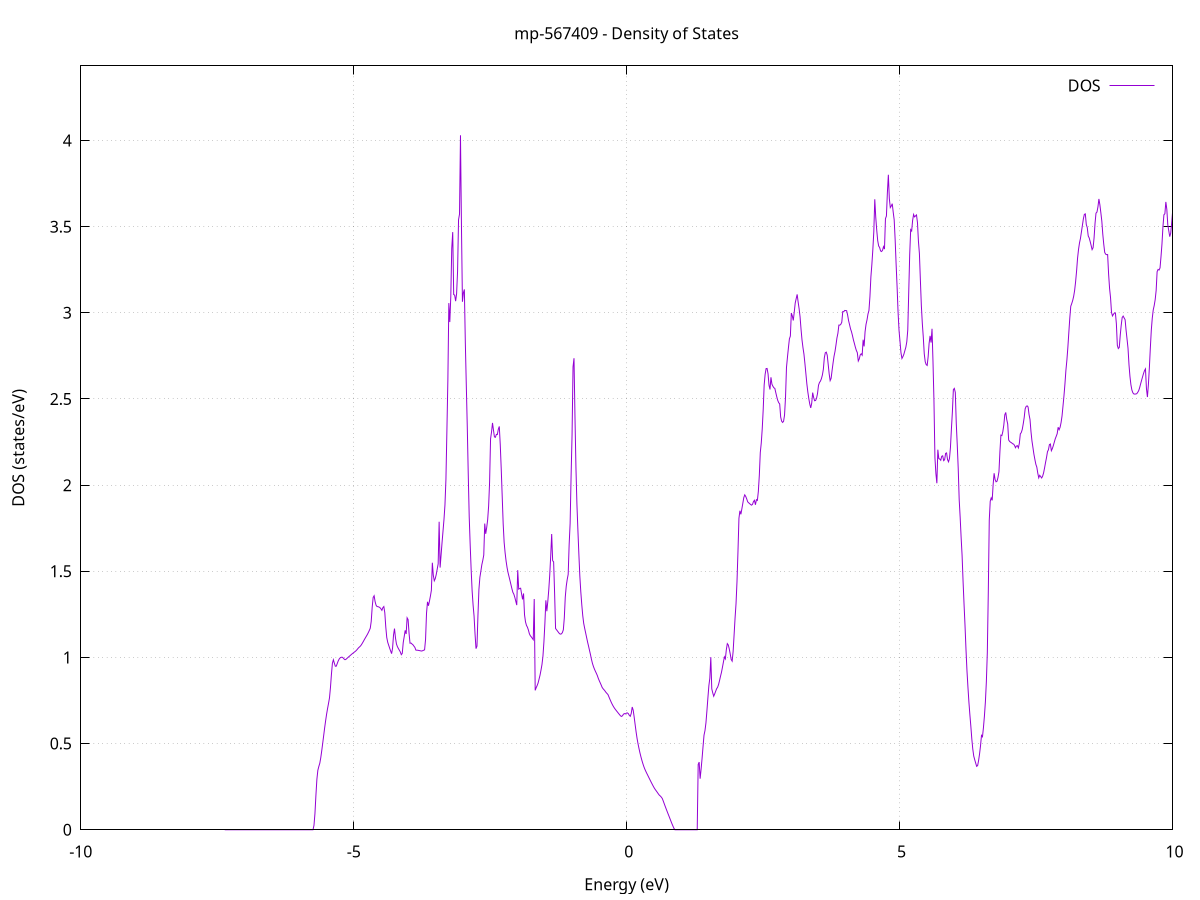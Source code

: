 set title 'mp-567409 - Density of States'
set xlabel 'Energy (eV)'
set ylabel 'DOS (states/eV)'
set grid
set xrange [-10:10]
set yrange [0:4.433]
set xzeroaxis lt -1
set terminal png size 800,600
set output 'mp-567409_dos_gnuplot.png'
plot '-' using 1:2 with lines title 'DOS'
-7.363400 0.000000
-7.345600 0.000000
-7.327800 0.000000
-7.310100 0.000000
-7.292300 0.000000
-7.274500 0.000000
-7.256700 0.000000
-7.239000 0.000000
-7.221200 0.000000
-7.203400 0.000000
-7.185600 0.000000
-7.167900 0.000000
-7.150100 0.000000
-7.132300 0.000000
-7.114500 0.000000
-7.096800 0.000000
-7.079000 0.000000
-7.061200 0.000000
-7.043400 0.000000
-7.025700 0.000000
-7.007900 0.000000
-6.990100 0.000000
-6.972300 0.000000
-6.954600 0.000000
-6.936800 0.000000
-6.919000 0.000000
-6.901200 0.000000
-6.883500 0.000000
-6.865700 0.000000
-6.847900 0.000000
-6.830100 0.000000
-6.812400 0.000000
-6.794600 0.000000
-6.776800 0.000000
-6.759000 0.000000
-6.741300 0.000000
-6.723500 0.000000
-6.705700 0.000000
-6.687900 0.000000
-6.670200 0.000000
-6.652400 0.000000
-6.634600 0.000000
-6.616800 0.000000
-6.599100 0.000000
-6.581300 0.000000
-6.563500 0.000000
-6.545700 0.000000
-6.528000 0.000000
-6.510200 0.000000
-6.492400 0.000000
-6.474600 0.000000
-6.456900 0.000000
-6.439100 0.000000
-6.421300 0.000000
-6.403500 0.000000
-6.385800 0.000000
-6.368000 0.000000
-6.350200 0.000000
-6.332400 0.000000
-6.314700 0.000000
-6.296900 0.000000
-6.279100 0.000000
-6.261300 0.000000
-6.243600 0.000000
-6.225800 0.000000
-6.208000 0.000000
-6.190200 0.000000
-6.172500 0.000000
-6.154700 0.000000
-6.136900 0.000000
-6.119100 0.000000
-6.101400 0.000000
-6.083600 0.000000
-6.065800 0.000000
-6.048000 0.000000
-6.030300 0.000000
-6.012500 0.000000
-5.994700 0.000000
-5.976900 0.000000
-5.959200 0.000000
-5.941400 0.000000
-5.923600 0.000000
-5.905800 0.000000
-5.888100 0.000000
-5.870300 0.000000
-5.852500 0.000000
-5.834700 0.000000
-5.817000 0.000000
-5.799200 0.000000
-5.781400 0.000000
-5.763600 0.000000
-5.745900 0.000200
-5.728100 0.025600
-5.710300 0.093900
-5.692500 0.200000
-5.674800 0.292600
-5.657000 0.345300
-5.639200 0.367400
-5.621400 0.386200
-5.603700 0.418200
-5.585900 0.458500
-5.568100 0.501900
-5.550400 0.546500
-5.532600 0.591400
-5.514800 0.632400
-5.497000 0.670500
-5.479300 0.703300
-5.461500 0.733400
-5.443700 0.765900
-5.425900 0.826400
-5.408200 0.902700
-5.390400 0.966400
-5.372600 0.986600
-5.354800 0.966700
-5.337100 0.949100
-5.319300 0.949500
-5.301500 0.965200
-5.283700 0.980100
-5.266000 0.991000
-5.248200 0.997900
-5.230400 1.000900
-5.212600 1.001500
-5.194900 0.997700
-5.177100 0.991200
-5.159300 0.986900
-5.141500 0.989300
-5.123800 0.994600
-5.106000 0.999800
-5.088200 1.004800
-5.070400 1.009600
-5.052700 1.014500
-5.034900 1.019500
-5.017100 1.024000
-4.999300 1.028400
-4.981600 1.032700
-4.963800 1.037200
-4.946000 1.042900
-4.928200 1.049700
-4.910500 1.056400
-4.892700 1.061400
-4.874900 1.067000
-4.857100 1.074800
-4.839400 1.084200
-4.821600 1.094000
-4.803800 1.104300
-4.786000 1.114000
-4.768300 1.123600
-4.750500 1.133300
-4.732700 1.144200
-4.714900 1.156300
-4.697200 1.169500
-4.679400 1.209300
-4.661600 1.291500
-4.643800 1.348300
-4.626100 1.358100
-4.608300 1.324100
-4.590500 1.303000
-4.572700 1.295400
-4.555000 1.294700
-4.537200 1.292600
-4.519400 1.289000
-4.501600 1.282300
-4.483900 1.273500
-4.466100 1.289000
-4.448300 1.295400
-4.430500 1.259300
-4.412800 1.177500
-4.395000 1.116200
-4.377200 1.088200
-4.359400 1.070800
-4.341700 1.054000
-4.323900 1.037800
-4.306100 1.022100
-4.288300 1.053800
-4.270600 1.130300
-4.252800 1.167400
-4.235000 1.113200
-4.217200 1.078300
-4.199500 1.062600
-4.181700 1.051700
-4.163900 1.042000
-4.146100 1.031800
-4.128400 1.016200
-4.110600 1.023700
-4.092800 1.086400
-4.075000 1.121000
-4.057300 1.157100
-4.039500 1.136200
-4.021700 1.230000
-4.003900 1.219500
-3.986200 1.140200
-3.968400 1.082600
-3.950600 1.083600
-3.932800 1.078200
-3.915100 1.073700
-3.897300 1.065900
-3.879500 1.058400
-3.861700 1.042800
-3.844000 1.042000
-3.826200 1.041900
-3.808400 1.040600
-3.790600 1.039400
-3.772900 1.038200
-3.755100 1.037300
-3.737300 1.039100
-3.719500 1.041800
-3.701800 1.044200
-3.684000 1.104400
-3.666200 1.256800
-3.648400 1.322900
-3.630700 1.300200
-3.612900 1.326400
-3.595100 1.356100
-3.577300 1.389800
-3.559600 1.549700
-3.541800 1.476700
-3.524000 1.445000
-3.506200 1.457300
-3.488500 1.481000
-3.470700 1.512100
-3.452900 1.543200
-3.435100 1.787700
-3.417400 1.521500
-3.399600 1.594100
-3.381800 1.666600
-3.364000 1.733800
-3.346300 1.801000
-3.328500 1.884900
-3.310700 2.032600
-3.292900 2.316400
-3.275200 2.608400
-3.257400 3.056500
-3.239600 2.946400
-3.221800 3.092600
-3.204100 3.374000
-3.186300 3.468300
-3.168500 3.106100
-3.150700 3.102700
-3.133000 3.067600
-3.115200 3.110800
-3.097400 3.241200
-3.079600 3.540000
-3.061900 3.572700
-3.044100 4.030200
-3.026300 3.505600
-3.008500 3.064100
-2.990800 3.116300
-2.973000 3.135800
-2.955200 2.826500
-2.937400 2.577900
-2.919700 2.339400
-2.901900 2.065400
-2.884100 1.816100
-2.866300 1.653100
-2.848600 1.510200
-2.830800 1.386600
-2.813000 1.303700
-2.795300 1.240200
-2.777500 1.136600
-2.759700 1.051100
-2.741900 1.065700
-2.724200 1.243100
-2.706400 1.394400
-2.688600 1.465100
-2.670800 1.500300
-2.653100 1.537800
-2.635300 1.563500
-2.617500 1.594500
-2.599700 1.777100
-2.582000 1.717400
-2.564200 1.753200
-2.546400 1.798200
-2.528600 1.878500
-2.510900 2.016400
-2.493100 2.268300
-2.475300 2.308600
-2.457500 2.361000
-2.439800 2.319200
-2.422000 2.279900
-2.404200 2.277700
-2.386400 2.294500
-2.368700 2.293600
-2.350900 2.324500
-2.333100 2.340700
-2.315300 2.233800
-2.297600 2.094200
-2.279800 1.935700
-2.262000 1.776100
-2.244200 1.668000
-2.226500 1.607500
-2.208700 1.560000
-2.190900 1.522000
-2.173100 1.492900
-2.155400 1.470000
-2.137600 1.446700
-2.119800 1.422900
-2.102000 1.398800
-2.084300 1.378000
-2.066500 1.367100
-2.048700 1.348800
-2.030900 1.326200
-2.013200 1.303800
-1.995400 1.506700
-1.977600 1.396600
-1.959800 1.400100
-1.942100 1.401800
-1.924300 1.367900
-1.906500 1.337100
-1.888700 1.371300
-1.871000 1.247800
-1.853200 1.206900
-1.835400 1.186300
-1.817600 1.175500
-1.799900 1.159200
-1.782100 1.137600
-1.764300 1.126000
-1.746500 1.119300
-1.728800 1.111300
-1.711000 1.103200
-1.693200 1.339200
-1.675400 0.809100
-1.657700 0.824100
-1.639900 0.836900
-1.622100 0.852000
-1.604300 0.874600
-1.586600 0.897600
-1.568800 0.926900
-1.551000 0.959400
-1.533200 1.007700
-1.515500 1.090800
-1.497700 1.198100
-1.479900 1.331500
-1.462100 1.268200
-1.444400 1.325000
-1.426600 1.392800
-1.408800 1.480100
-1.391000 1.589900
-1.373300 1.716300
-1.355500 1.561600
-1.337700 1.554500
-1.319900 1.375300
-1.302200 1.168100
-1.284400 1.160600
-1.266600 1.153100
-1.248800 1.145600
-1.231100 1.138200
-1.213300 1.135300
-1.195500 1.136800
-1.177700 1.144100
-1.160000 1.160400
-1.142200 1.228800
-1.124400 1.350000
-1.106600 1.413200
-1.088900 1.452200
-1.071100 1.481900
-1.053300 1.654900
-1.035500 1.777700
-1.017800 2.051800
-1.000000 2.290600
-0.982200 2.686200
-0.964400 2.736400
-0.946700 2.397900
-0.928900 2.101800
-0.911100 1.890700
-0.893300 1.741200
-0.875600 1.601300
-0.857800 1.473300
-0.840000 1.381600
-0.822200 1.307000
-0.804500 1.243900
-0.786700 1.197900
-0.768900 1.169100
-0.751100 1.142500
-0.733400 1.115900
-0.715600 1.089500
-0.697800 1.065600
-0.680000 1.040600
-0.662300 1.016000
-0.644500 0.989100
-0.626700 0.965800
-0.608900 0.948000
-0.591200 0.933300
-0.573400 0.920400
-0.555600 0.908400
-0.537800 0.895600
-0.520100 0.879400
-0.502300 0.865600
-0.484500 0.853000
-0.466700 0.840200
-0.449000 0.826400
-0.431200 0.818300
-0.413400 0.812100
-0.395600 0.805000
-0.377900 0.797100
-0.360100 0.790900
-0.342300 0.784600
-0.324500 0.771200
-0.306800 0.757700
-0.289000 0.744700
-0.271200 0.732400
-0.253400 0.721600
-0.235700 0.712000
-0.217900 0.703400
-0.200100 0.695900
-0.182300 0.688700
-0.164600 0.681600
-0.146800 0.674500
-0.129000 0.667600
-0.111300 0.660800
-0.093500 0.657800
-0.075700 0.661800
-0.057900 0.670900
-0.040200 0.674200
-0.022400 0.672300
-0.004600 0.677000
0.013200 0.678300
0.030900 0.674100
0.048700 0.664100
0.066500 0.658500
0.084300 0.675300
0.102000 0.712400
0.119800 0.694400
0.137600 0.654600
0.155400 0.611000
0.173100 0.568400
0.190900 0.529900
0.208700 0.498700
0.226500 0.471200
0.244200 0.445700
0.262000 0.423000
0.279800 0.402300
0.297600 0.383400
0.315300 0.366500
0.333100 0.352000
0.350900 0.339400
0.368700 0.327600
0.386400 0.316300
0.404200 0.304900
0.422000 0.293500
0.439800 0.282100
0.457500 0.271100
0.475300 0.260200
0.493100 0.249600
0.510900 0.239900
0.528600 0.231700
0.546400 0.223900
0.564200 0.216000
0.582000 0.207700
0.599700 0.200500
0.617500 0.195700
0.635300 0.189400
0.653100 0.181500
0.670800 0.166800
0.688600 0.151300
0.706400 0.136000
0.724200 0.120900
0.741900 0.106300
0.759700 0.091900
0.777500 0.077700
0.795300 0.063200
0.813000 0.048600
0.830800 0.034500
0.848600 0.021100
0.866400 0.008500
0.884100 0.000000
0.901900 0.000000
0.919700 0.000000
0.937500 0.000000
0.955200 0.000000
0.973000 0.000000
0.990800 0.000000
1.008600 0.000000
1.026300 0.000000
1.044100 0.000000
1.061900 0.000000
1.079700 0.000000
1.097400 0.000000
1.115200 0.000000
1.133000 0.000000
1.150800 0.000000
1.168500 0.000000
1.186300 0.000000
1.204100 0.000000
1.221900 0.000000
1.239600 0.000000
1.257400 0.000000
1.275200 0.000000
1.293000 0.000000
1.310700 0.379000
1.328500 0.392700
1.346300 0.296500
1.364100 0.352100
1.381800 0.414200
1.399600 0.482700
1.417400 0.548800
1.435200 0.575900
1.452900 0.620800
1.470700 0.690900
1.488500 0.765300
1.506300 0.835800
1.524000 0.879700
1.541800 1.001700
1.559600 0.817800
1.577400 0.794300
1.595100 0.774900
1.612900 0.788600
1.630700 0.803600
1.648500 0.818600
1.666200 0.826900
1.684000 0.843100
1.701800 0.865700
1.719600 0.890800
1.737300 0.913800
1.755100 0.943100
1.772900 0.973200
1.790700 1.003200
1.808400 0.992000
1.826200 1.044600
1.844000 1.080100
1.861800 1.072700
1.879500 1.050100
1.897300 1.020900
1.915100 0.988300
1.932900 0.978600
1.950600 1.033500
1.968400 1.130400
1.986200 1.228300
2.004000 1.312800
2.021700 1.440500
2.039500 1.614600
2.057300 1.807700
2.075100 1.851300
2.092800 1.830600
2.110600 1.862200
2.128400 1.894600
2.146200 1.927900
2.163900 1.943600
2.181700 1.934300
2.199500 1.920200
2.217300 1.903300
2.235000 1.897500
2.252800 1.892800
2.270600 1.887600
2.288400 1.883800
2.306100 1.888500
2.323900 1.905000
2.341700 1.912000
2.359500 1.885900
2.377200 1.915600
2.395000 1.911600
2.412800 1.963700
2.430600 2.056300
2.448300 2.188800
2.466100 2.244100
2.483900 2.326100
2.501700 2.438100
2.519400 2.581200
2.537200 2.643500
2.555000 2.676500
2.572800 2.677100
2.590500 2.645800
2.608300 2.579700
2.626100 2.555100
2.643800 2.625800
2.661600 2.586000
2.679400 2.574000
2.697200 2.565000
2.714900 2.561400
2.732700 2.536300
2.750500 2.512200
2.768300 2.491600
2.786000 2.478300
2.803800 2.471100
2.821600 2.395400
2.839400 2.371300
2.857100 2.363800
2.874900 2.370300
2.892700 2.406600
2.910500 2.509300
2.928200 2.683100
2.946000 2.741900
2.963800 2.797100
2.981600 2.848600
2.999300 2.865100
3.017100 2.998700
3.034900 2.981800
3.052700 2.955600
3.070400 3.003500
3.088200 3.056700
3.106000 3.082200
3.123800 3.106900
3.141500 3.063300
3.159300 3.024500
3.177100 2.976600
3.194900 2.904400
3.212600 2.842600
3.230400 2.797700
3.248200 2.760200
3.266000 2.705500
3.283700 2.647000
3.301500 2.587400
3.319300 2.540600
3.337100 2.502200
3.354800 2.470200
3.372600 2.448100
3.390400 2.475600
3.408200 2.536900
3.425900 2.508500
3.443700 2.489800
3.461500 2.491200
3.479300 2.504400
3.497000 2.532200
3.514800 2.579400
3.532600 2.595600
3.550400 2.603600
3.568100 2.617700
3.585900 2.638900
3.603700 2.672500
3.621500 2.738900
3.639200 2.768100
3.657000 2.771800
3.674800 2.753700
3.692600 2.699900
3.710300 2.645500
3.728100 2.606600
3.745900 2.619600
3.763700 2.665700
3.781400 2.708600
3.799200 2.747600
3.817000 2.775500
3.834800 2.812800
3.852500 2.853800
3.870300 2.881200
3.888100 2.928800
3.905900 2.928400
3.923600 2.933300
3.941400 2.945500
3.959200 3.007000
3.977000 3.006300
3.994700 3.013700
4.012500 3.013400
4.030300 3.012000
4.048100 2.987500
4.065800 2.954800
4.083600 2.931300
4.101400 2.907100
4.119200 2.890200
4.136900 2.868100
4.154700 2.842700
4.172500 2.821900
4.190300 2.800200
4.208000 2.781600
4.225800 2.768900
4.243600 2.720300
4.261400 2.732300
4.279100 2.755700
4.296900 2.762200
4.314700 2.754000
4.332500 2.843800
4.350200 2.805100
4.368000 2.890100
4.385800 2.933300
4.403600 2.959100
4.421300 2.993200
4.439100 3.013600
4.456900 3.093300
4.474700 3.208700
4.492400 3.280400
4.510200 3.366800
4.528000 3.470400
4.545800 3.658800
4.563500 3.555200
4.581300 3.480800
4.599100 3.419400
4.616900 3.387900
4.634600 3.379000
4.652400 3.359000
4.670200 3.355600
4.688000 3.362900
4.705700 3.384100
4.723500 3.369800
4.741300 3.546300
4.759100 3.561700
4.776800 3.698200
4.794600 3.801200
4.812400 3.662300
4.830200 3.610800
4.847900 3.619500
4.865700 3.633200
4.883500 3.584000
4.901300 3.539400
4.919000 3.425100
4.936800 3.281300
4.954600 3.151200
4.972400 3.004200
4.990100 2.897900
5.007900 2.833300
5.025700 2.768500
5.043500 2.735000
5.061200 2.745700
5.079000 2.759800
5.096800 2.780300
5.114600 2.799800
5.132300 2.831900
5.150100 2.899700
5.167900 3.121100
5.185700 3.338200
5.203400 3.482500
5.221200 3.474900
5.239000 3.535800
5.256800 3.570700
5.274500 3.556700
5.292300 3.562200
5.310100 3.567900
5.327900 3.523500
5.345600 3.415200
5.363400 3.343600
5.381200 3.190400
5.398900 3.042200
5.416700 2.938500
5.434500 2.858700
5.452300 2.761800
5.470000 2.715800
5.487800 2.699300
5.505600 2.694500
5.523400 2.744800
5.541100 2.823000
5.558900 2.866200
5.576700 2.827500
5.594500 2.907300
5.612200 2.717600
5.630000 2.489800
5.647800 2.159300
5.665600 2.066800
5.683300 2.011000
5.701100 2.205600
5.718900 2.153700
5.736700 2.151500
5.754400 2.144400
5.772200 2.167200
5.790000 2.170100
5.807800 2.142100
5.825500 2.147500
5.843300 2.184200
5.861100 2.186900
5.878900 2.147800
5.896600 2.135300
5.914400 2.155000
5.932200 2.219500
5.950000 2.327400
5.967700 2.426000
5.985500 2.554600
6.003300 2.561400
6.021100 2.537900
6.038800 2.358000
6.056600 2.234800
6.074400 2.097200
6.092200 1.916400
6.109900 1.813900
6.127700 1.696700
6.145500 1.591100
6.163300 1.441300
6.181000 1.309800
6.198800 1.186700
6.216600 1.047700
6.234400 0.924800
6.252100 0.829700
6.269900 0.742500
6.287700 0.668600
6.305500 0.601600
6.323200 0.527800
6.341000 0.468900
6.358800 0.427800
6.376600 0.406600
6.394300 0.387200
6.412100 0.368100
6.429900 0.372300
6.447700 0.401900
6.465400 0.440400
6.483200 0.488300
6.501000 0.547700
6.518800 0.540100
6.536500 0.592800
6.554300 0.659200
6.572100 0.740900
6.589900 0.858700
6.607600 1.028600
6.625400 1.376800
6.643200 1.797100
6.661000 1.906900
6.678700 1.926000
6.696500 1.911600
6.714300 2.003800
6.732100 2.069000
6.749800 2.032300
6.767600 2.019300
6.785400 2.022700
6.803200 2.044800
6.820900 2.078200
6.838700 2.196200
6.856500 2.290200
6.874300 2.287600
6.892000 2.311000
6.909800 2.348800
6.927600 2.408300
6.945400 2.421800
6.963100 2.380700
6.980900 2.355100
6.998700 2.261800
7.016500 2.253500
7.034200 2.249000
7.052000 2.245700
7.069800 2.240400
7.087600 2.238300
7.105300 2.231300
7.123100 2.217100
7.140900 2.226900
7.158700 2.229000
7.176400 2.216200
7.194200 2.242200
7.212000 2.297100
7.229800 2.305300
7.247500 2.323100
7.265300 2.355200
7.283100 2.392000
7.300900 2.442900
7.318600 2.456700
7.336400 2.460200
7.354200 2.453700
7.372000 2.409500
7.389700 2.380600
7.407500 2.310300
7.425300 2.256700
7.443100 2.218600
7.460800 2.180000
7.478600 2.149400
7.496400 2.121100
7.514200 2.104600
7.531900 2.069700
7.549700 2.042300
7.567500 2.056900
7.585300 2.049500
7.603000 2.041600
7.620800 2.052000
7.638600 2.071200
7.656400 2.099800
7.674100 2.131200
7.691900 2.159600
7.709700 2.194100
7.727500 2.205400
7.745200 2.235300
7.763000 2.238700
7.780800 2.199900
7.798600 2.211700
7.816300 2.229000
7.834100 2.248800
7.851900 2.268700
7.869700 2.283200
7.887400 2.298600
7.905200 2.336000
7.923000 2.321500
7.940800 2.335600
7.958500 2.362700
7.976300 2.401400
7.994100 2.459500
8.011900 2.519100
8.029600 2.587400
8.047400 2.666500
8.065200 2.725600
8.082900 2.799000
8.100700 2.885000
8.118500 2.970100
8.136300 3.038200
8.154000 3.053700
8.171800 3.071800
8.189600 3.096000
8.207400 3.130800
8.225100 3.180700
8.242900 3.243000
8.260700 3.316600
8.278500 3.367900
8.296200 3.405600
8.314000 3.432100
8.331800 3.469900
8.349600 3.507900
8.367300 3.545600
8.385100 3.571300
8.402900 3.574100
8.420700 3.512400
8.438400 3.494600
8.456200 3.446100
8.474000 3.434600
8.491800 3.413500
8.509500 3.391000
8.527300 3.366800
8.545100 3.377500
8.562900 3.433400
8.580600 3.518000
8.598400 3.578300
8.616200 3.584500
8.634000 3.614500
8.651700 3.660700
8.669500 3.627200
8.687300 3.581200
8.705100 3.532100
8.722800 3.456300
8.740600 3.398000
8.758400 3.350300
8.776200 3.340100
8.793900 3.337500
8.811700 3.337900
8.829500 3.224600
8.847300 3.141500
8.865000 3.087800
8.882800 3.001700
8.900600 2.981900
8.918400 2.991600
8.936100 2.998700
8.953900 2.999500
8.971700 2.937200
8.989500 2.811300
9.007200 2.792700
9.025000 2.799100
9.042800 2.870200
9.060600 2.928100
9.078300 2.972900
9.096100 2.981000
9.113900 2.970400
9.131700 2.960200
9.149400 2.899500
9.167200 2.847600
9.185000 2.794400
9.202800 2.699400
9.220500 2.631100
9.238300 2.582300
9.256100 2.551900
9.273900 2.535900
9.291600 2.529300
9.309400 2.528200
9.327200 2.528900
9.345000 2.530500
9.362700 2.538400
9.380500 2.548200
9.398300 2.565600
9.416100 2.587600
9.433800 2.608200
9.451600 2.628300
9.469400 2.647900
9.487200 2.664700
9.504900 2.674500
9.522700 2.560700
9.540500 2.511300
9.558300 2.583300
9.576000 2.679500
9.593800 2.794200
9.611600 2.899100
9.629400 2.968900
9.647100 3.016500
9.664900 3.042400
9.682700 3.076400
9.700500 3.129600
9.718200 3.238500
9.736000 3.251700
9.753800 3.248300
9.771600 3.260700
9.789300 3.325800
9.807100 3.399300
9.824900 3.498400
9.842700 3.568900
9.860400 3.574700
9.878200 3.643500
9.896000 3.600300
9.913800 3.510300
9.931500 3.476900
9.949300 3.442000
9.967100 3.461700
9.984900 3.521400
10.002600 3.589900
10.020400 3.570400
10.038200 3.579400
10.056000 3.596800
10.073700 3.573200
10.091500 3.512900
10.109300 3.423700
10.127100 3.342200
10.144800 3.216600
10.162600 3.085000
10.180400 2.944700
10.198200 2.850900
10.215900 2.818300
10.233700 2.839900
10.251500 2.894000
10.269300 2.882100
10.287000 2.874500
10.304800 2.876900
10.322600 2.912800
10.340400 2.944600
10.358100 2.971000
10.375900 2.993000
10.393700 3.029700
10.411500 3.061500
10.429200 2.952600
10.447000 2.794400
10.464800 2.639300
10.482600 2.577500
10.500300 2.520900
10.518100 2.435100
10.535900 2.343500
10.553700 2.286000
10.571400 2.221400
10.589200 2.186400
10.607000 2.161600
10.624800 2.135600
10.642500 2.114700
10.660300 2.100600
10.678100 2.101800
10.695900 2.094800
10.713600 2.094200
10.731400 2.076800
10.749200 2.066200
10.767000 2.061000
10.784700 2.075200
10.802500 2.101600
10.820300 2.097300
10.838000 2.095300
10.855800 2.110400
10.873600 2.125800
10.891400 2.132400
10.909100 2.133300
10.926900 2.102800
10.944700 2.091100
10.962500 1.981400
10.980200 1.877000
10.998000 1.772700
11.015800 1.614300
11.033600 1.514500
11.051300 1.470900
11.069100 1.433500
11.086900 1.401200
11.104700 1.371900
11.122400 1.343500
11.140200 1.314500
11.158000 1.369700
11.175800 1.302900
11.193500 1.249900
11.211300 1.222400
11.229100 1.197100
11.246900 1.171700
11.264600 1.144700
11.282400 1.103400
11.300200 1.084400
11.318000 1.073600
11.335700 1.066800
11.353500 1.064200
11.371300 1.074500
11.389100 1.085100
11.406800 1.074700
11.424600 1.064400
11.442400 1.038900
11.460200 1.039700
11.477900 1.064600
11.495700 1.077300
11.513500 1.096400
11.531300 1.120200
11.549000 1.145700
11.566800 1.168800
11.584600 1.195400
11.602400 1.227600
11.620100 1.263700
11.637900 1.296200
11.655700 1.327300
11.673500 1.303200
11.691200 1.339100
11.709000 1.398800
11.726800 1.568300
11.744600 1.623000
11.762300 1.728100
11.780100 1.834000
11.797900 2.019600
11.815700 2.245100
11.833400 2.397800
11.851200 2.470200
11.869000 2.538400
11.886800 2.587300
11.904500 2.604900
11.922300 2.595600
11.940100 2.609100
11.957900 2.672600
11.975600 2.801700
11.993400 2.729800
12.011200 2.604900
12.029000 2.513500
12.046700 2.498500
12.064500 2.502600
12.082300 2.521500
12.100100 2.577400
12.117800 2.608600
12.135600 2.635900
12.153400 2.754300
12.171200 2.846300
12.188900 2.883200
12.206700 2.944800
12.224500 2.966200
12.242300 2.941000
12.260000 2.952600
12.277800 2.916100
12.295600 2.874400
12.313400 2.880300
12.331100 2.889000
12.348900 2.921700
12.366700 2.962200
12.384500 3.038400
12.402200 3.128700
12.420000 3.227800
12.437800 3.339700
12.455600 3.451300
12.473300 3.547300
12.491100 3.665400
12.508900 3.817800
12.526700 3.859600
12.544400 3.898100
12.562200 3.911400
12.580000 3.931000
12.597800 3.958000
12.615500 3.880300
12.633300 3.791100
12.651100 3.693900
12.668900 3.624200
12.686600 3.601600
12.704400 3.568500
12.722200 3.526600
12.740000 3.505900
12.757700 3.499400
12.775500 3.481900
12.793300 3.461700
12.811100 3.420200
12.828800 3.285200
12.846600 3.182700
12.864400 3.084800
12.882200 3.050700
12.899900 3.002800
12.917700 2.978200
12.935500 2.990600
12.953300 3.038900
12.971000 3.166000
12.988800 3.172600
13.006600 3.077400
13.024400 3.033800
13.042100 3.013800
13.059900 2.974500
13.077700 2.882000
13.095500 2.871400
13.113200 2.727800
13.131000 2.697500
13.148800 2.677500
13.166600 2.656200
13.184300 2.725700
13.202100 2.673300
13.219900 2.613800
13.237700 2.553300
13.255400 2.505900
13.273200 2.475300
13.291000 2.466900
13.308800 2.476300
13.326500 2.484700
13.344300 2.508000
13.362100 2.535500
13.379900 2.589800
13.397600 2.617400
13.415400 2.602600
13.433200 2.531400
13.451000 2.519400
13.468700 2.537600
13.486500 2.585500
13.504300 2.636600
13.522100 2.677000
13.539800 2.723300
13.557600 2.740500
13.575400 2.740900
13.593100 2.736400
13.610900 2.750400
13.628700 2.730200
13.646500 2.678400
13.664200 2.634900
13.682000 2.616200
13.699800 2.608800
13.717600 2.597200
13.735300 2.589800
13.753100 2.574000
13.770900 2.545800
13.788700 2.516000
13.806400 2.532000
13.824200 2.605500
13.842000 2.640400
13.859800 2.658500
13.877500 2.669500
13.895300 2.680200
13.913100 2.655800
13.930900 2.623400
13.948600 2.566500
13.966400 2.553000
13.984200 2.578700
14.002000 2.608800
14.019700 2.591200
14.037500 2.548500
14.055300 2.519300
14.073100 2.489300
14.090800 2.475900
14.108600 2.487200
14.126400 2.526500
14.144200 2.598500
14.161900 2.691700
14.179700 2.843200
14.197500 2.988800
14.215300 3.086900
14.233000 3.167100
14.250800 3.235800
14.268600 3.301400
14.286400 3.259600
14.304100 3.262900
14.321900 3.324000
14.339700 3.390100
14.357500 3.413600
14.375200 3.405000
14.393000 3.226700
14.410800 3.165600
14.428600 3.103300
14.446300 3.147600
14.464100 3.173400
14.481900 3.200800
14.499700 3.246200
14.517400 3.288400
14.535200 3.349000
14.553000 3.360700
14.570800 3.377300
14.588500 3.384900
14.606300 3.414300
14.624100 3.505700
14.641900 3.556600
14.659600 3.582900
14.677400 3.610100
14.695200 3.649100
14.713000 3.749100
14.730700 3.860800
14.748500 4.042300
14.766300 4.131500
14.784100 3.943500
14.801800 3.820900
14.819600 3.817700
14.837400 3.809700
14.855200 3.780900
14.872900 3.762400
14.890700 3.658700
14.908500 3.591300
14.926300 3.591500
14.944000 3.615100
14.961800 3.625100
14.979600 3.638600
14.997400 3.664200
15.015100 3.685900
15.032900 3.681400
15.050700 3.671200
15.068500 3.657300
15.086200 3.619400
15.104000 3.553000
15.121800 3.496900
15.139600 3.471600
15.157300 3.453600
15.175100 3.452700
15.192900 3.451500
15.210700 3.450100
15.228400 3.452900
15.246200 3.466800
15.264000 3.472900
15.281800 3.522300
15.299500 3.781100
15.317300 3.883500
15.335100 3.825600
15.352900 3.945700
15.370600 4.100500
15.388400 3.992100
15.406200 4.020100
15.424000 4.078100
15.441700 4.082700
15.459500 4.083700
15.477300 4.111100
15.495100 4.088800
15.512800 4.094600
15.530600 4.091500
15.548400 4.102200
15.566200 4.082400
15.583900 4.109100
15.601700 4.158000
15.619500 4.202000
15.637300 4.200300
15.655000 4.233800
15.672800 4.270900
15.690600 4.344200
15.708400 4.440200
15.726100 4.570600
15.743900 4.613800
15.761700 4.611400
15.779500 4.605300
15.797200 4.569000
15.815000 4.569500
15.832800 4.576300
15.850600 4.580300
15.868300 4.568200
15.886100 4.496500
15.903900 4.467900
15.921700 4.515300
15.939400 4.528300
15.957200 4.544200
15.975000 4.532400
15.992800 4.477800
16.010500 4.373200
16.028300 4.302300
16.046100 4.268600
16.063900 4.293600
16.081600 4.206600
16.099400 4.116900
16.117200 4.009300
16.135000 3.961300
16.152700 3.930900
16.170500 3.928400
16.188300 3.900700
16.206100 3.862100
16.223800 3.824200
16.241600 3.811600
16.259400 3.822600
16.277100 3.878900
16.294900 3.949500
16.312700 3.994400
16.330500 3.967200
16.348200 4.000800
16.366000 4.025900
16.383800 4.032000
16.401600 4.064500
16.419300 4.064500
16.437100 4.068500
16.454900 4.082700
16.472700 4.135300
16.490400 3.988500
16.508200 3.983300
16.526000 3.945300
16.543800 3.995200
16.561500 4.033500
16.579300 4.067500
16.597100 4.102200
16.614900 4.130500
16.632600 4.158500
16.650400 4.210800
16.668200 4.328400
16.686000 4.305400
16.703700 4.182600
16.721500 4.084600
16.739300 4.118300
16.757100 4.141800
16.774800 4.072400
16.792600 4.189200
16.810400 4.154200
16.828200 4.180200
16.845900 4.150200
16.863700 4.096300
16.881500 4.108500
16.899300 4.141300
16.917000 4.136000
16.934800 4.110100
16.952600 4.054800
16.970400 4.144600
16.988100 4.147900
17.005900 4.076300
17.023700 4.139000
17.041500 4.251000
17.059200 4.352200
17.077000 4.380800
17.094800 4.394200
17.112600 4.370800
17.130300 4.477900
17.148100 4.446800
17.165900 4.360100
17.183700 4.280700
17.201400 4.104000
17.219200 4.068000
17.237000 3.959600
17.254800 3.848100
17.272500 3.771400
17.290300 3.715400
17.308100 3.684900
17.325900 3.663400
17.343600 3.646100
17.361400 3.626900
17.379200 3.629000
17.397000 3.690500
17.414700 3.747200
17.432500 3.804800
17.450300 3.777600
17.468100 3.884000
17.485800 4.054000
17.503600 4.035500
17.521400 4.056100
17.539200 4.157300
17.556900 4.240300
17.574700 4.252300
17.592500 4.227500
17.610300 4.171000
17.628000 4.170300
17.645800 4.207600
17.663600 4.307900
17.681400 4.379000
17.699100 4.519800
17.716900 4.639300
17.734700 4.693400
17.752500 4.614400
17.770200 4.551300
17.788000 4.550300
17.805800 4.351000
17.823600 4.175000
17.841300 4.060200
17.859100 4.172500
17.876900 4.069500
17.894700 4.007000
17.912400 3.968500
17.930200 3.958600
17.948000 4.065700
17.965800 4.238900
17.983500 4.399200
18.001300 4.198800
18.019100 4.188700
18.036900 4.309900
18.054600 4.273200
18.072400 4.267400
18.090200 4.335900
18.108000 4.411100
18.125700 4.469600
18.143500 4.451200
18.161300 4.397100
18.179100 4.344600
18.196800 4.310900
18.214600 4.271800
18.232400 4.242900
18.250200 4.225300
18.267900 4.204800
18.285700 4.235500
18.303500 4.244300
18.321300 4.217700
18.339000 4.284700
18.356800 4.314900
18.374600 4.344500
18.392400 4.393100
18.410100 4.449600
18.427900 4.514100
18.445700 4.491200
18.463500 4.532600
18.481200 4.475500
18.499000 4.467900
18.516800 4.468400
18.534600 4.580000
18.552300 4.616800
18.570100 4.751900
18.587900 4.777200
18.605700 4.782900
18.623400 4.696300
18.641200 4.582500
18.659000 4.556300
18.676800 4.440100
18.694500 4.386500
18.712300 4.277400
18.730100 4.229700
18.747900 4.182200
18.765600 4.162100
18.783400 4.139000
18.801200 4.110200
18.819000 4.086300
18.836700 4.107300
18.854500 4.139800
18.872300 4.214800
18.890100 4.275200
18.907800 4.558000
18.925600 4.615600
18.943400 4.595300
18.961200 4.627800
18.978900 4.473000
18.996700 4.483600
19.014500 4.588500
19.032200 4.686100
19.050000 4.895000
19.067800 4.980500
19.085600 5.113200
19.103300 5.179400
19.121100 5.231100
19.138900 5.203200
19.156700 5.116800
19.174400 5.142900
19.192200 5.457100
19.210000 5.188900
19.227800 5.070300
19.245500 4.971500
19.263300 4.832900
19.281100 4.725900
19.298900 4.661200
19.316600 4.649800
19.334400 4.659000
19.352200 4.718300
19.370000 4.642300
19.387700 4.604400
19.405500 4.571200
19.423300 4.579500
19.441100 4.636100
19.458800 4.715500
19.476600 4.778500
19.494400 4.867900
19.512200 5.095600
19.529900 5.254900
19.547700 5.286000
19.565500 5.296600
19.583300 5.327300
19.601000 5.170200
19.618800 5.113900
19.636600 5.091300
19.654400 5.052000
19.672100 4.960900
19.689900 4.824400
19.707700 4.722400
19.725500 4.635200
19.743200 4.592200
19.761000 4.517200
19.778800 4.489700
19.796600 4.490100
19.814300 4.500200
19.832100 4.543400
19.849900 4.597500
19.867700 4.677600
19.885400 4.782500
19.903200 4.832700
19.921000 4.864600
19.938800 4.867300
19.956500 4.910500
19.974300 4.937800
19.992100 4.973500
20.009900 5.026400
20.027600 5.218500
20.045400 5.234300
20.063200 5.068100
20.081000 5.082300
20.098700 5.024700
20.116500 4.969400
20.134300 4.806500
20.152100 4.811300
20.169800 4.797300
20.187600 4.758000
20.205400 4.719800
20.223200 4.707400
20.240900 4.674400
20.258700 4.634600
20.276500 4.662500
20.294300 4.645000
20.312000 4.646400
20.329800 4.683700
20.347600 4.657300
20.365400 4.626000
20.383100 4.622800
20.400900 4.618300
20.418700 4.625900
20.436500 4.667400
20.454200 4.784600
20.472000 4.739000
20.489800 4.649200
20.507600 4.679600
20.525300 4.739000
20.543100 4.718000
20.560900 4.748200
20.578700 4.828000
20.596400 4.923500
20.614200 5.027000
20.632000 5.138600
20.649800 5.285100
20.667500 5.435700
20.685300 5.605300
20.703100 5.600300
20.720900 5.436800
20.738600 5.309800
20.756400 5.180000
20.774200 5.126300
20.792000 5.086800
20.809700 5.240100
20.827500 5.184900
20.845300 5.130500
20.863100 5.105500
20.880800 5.107000
20.898600 5.148100
20.916400 5.229700
20.934200 5.461100
20.951900 5.595300
20.969700 5.571800
20.987500 5.576700
21.005300 5.586200
21.023000 5.581200
21.040800 5.492800
21.058600 5.420100
21.076400 5.336600
21.094100 5.351800
21.111900 5.183400
21.129700 5.079200
21.147500 4.888900
21.165200 4.820100
21.183000 4.675100
21.200800 4.607600
21.218600 4.610300
21.236300 4.639100
21.254100 4.693100
21.271900 4.833700
21.289700 6.717100
21.307400 4.967100
21.325200 5.031600
21.343000 5.009900
21.360800 5.051800
21.378500 5.062200
21.396300 5.120700
21.414100 5.237900
21.431900 5.351700
21.449600 5.396600
21.467400 5.421300
21.485200 5.376500
21.503000 5.360300
21.520700 5.304600
21.538500 5.218900
21.556300 5.187400
21.574100 5.261500
21.591800 5.400900
21.609600 5.256000
21.627400 5.244100
21.645200 5.280200
21.662900 5.403700
21.680700 5.406100
21.698500 5.449100
21.716300 5.458400
21.734000 5.402200
21.751800 5.392400
21.769600 5.382500
21.787300 5.349200
21.805100 5.301700
21.822900 5.257300
21.840700 5.227700
21.858400 5.177100
21.876200 5.145100
21.894000 5.080300
21.911800 5.049100
21.929500 5.052800
21.947300 5.079100
21.965100 5.137500
21.982900 5.202600
22.000600 5.237100
22.018400 5.271000
22.036200 5.327600
22.054000 5.316000
22.071700 5.276600
22.089500 5.240500
22.107300 5.326500
22.125100 5.352600
22.142800 5.401800
22.160600 5.413600
22.178400 5.283200
22.196200 5.254600
22.213900 5.176200
22.231700 5.083400
22.249500 5.032100
22.267300 4.989800
22.285000 4.970600
22.302800 4.952200
22.320600 4.937600
22.338400 4.941400
22.356100 4.975900
22.373900 5.085900
22.391700 5.182200
22.409500 5.308300
22.427200 5.389300
22.445000 5.477700
22.462800 5.586400
22.480600 5.756300
22.498300 5.848000
22.516100 5.922400
22.533900 5.839000
22.551700 5.767900
22.569400 5.660300
22.587200 5.687500
22.605000 5.817200
22.622800 5.958600
22.640500 6.041100
22.658300 6.088000
22.676100 6.095600
22.693900 6.132100
22.711600 6.072200
22.729400 5.996400
22.747200 5.891400
22.765000 5.903200
22.782700 5.922100
22.800500 6.063600
22.818300 6.242300
22.836100 6.105200
22.853800 5.907000
22.871600 5.752600
22.889400 5.680600
22.907200 5.656900
22.924900 5.619300
22.942700 5.558400
22.960500 5.531400
22.978300 5.556500
22.996000 5.615300
23.013800 5.583400
23.031600 5.489500
23.049400 5.454500
23.067100 5.343400
23.084900 5.291300
23.102700 5.290100
23.120500 5.312300
23.138200 5.355700
23.156000 5.350400
23.173800 5.382100
23.191600 5.380800
23.209300 5.325400
23.227100 5.355100
23.244900 5.656700
23.262700 5.703600
23.280400 5.767100
23.298200 5.911800
23.316000 5.736300
23.333800 5.683600
23.351500 5.688500
23.369300 5.662000
23.387100 5.593700
23.404900 5.516900
23.422600 5.609200
23.440400 5.581600
23.458200 5.680000
23.476000 5.676000
23.493700 5.713800
23.511500 5.674300
23.529300 5.684500
23.547100 5.695900
23.564800 5.835000
23.582600 5.845800
23.600400 5.815000
23.618200 5.674500
23.635900 5.625900
23.653700 5.558500
23.671500 5.556000
23.689300 5.579100
23.707000 5.611100
23.724800 5.620100
23.742600 5.622800
23.760400 5.616800
23.778100 5.621600
23.795900 5.681300
23.813700 5.681300
23.831500 5.678000
23.849200 5.680300
23.867000 5.736500
23.884800 5.922100
23.902600 6.075400
23.920300 6.242000
23.938100 6.316700
23.955900 6.265400
23.973700 6.295600
23.991400 6.076500
24.009200 5.867000
24.027000 5.810500
24.044800 5.875400
24.062500 6.022700
24.080300 5.843800
24.098100 5.904700
24.115900 5.748000
24.133600 5.679500
24.151400 5.694700
24.169200 5.757900
24.187000 5.904000
24.204700 5.754400
24.222500 5.732200
24.240300 5.674000
24.258100 5.590700
24.275800 5.527800
24.293600 5.546800
24.311400 5.567400
24.329200 5.521600
24.346900 5.498300
24.364700 5.503900
24.382500 5.539900
24.400300 5.668000
24.418000 5.755900
24.435800 5.817300
24.453600 5.950200
24.471300 6.133700
24.489100 6.279700
24.506900 6.211800
24.524700 6.088400
24.542400 6.241700
24.560200 6.071200
24.578000 5.938800
24.595800 5.886700
24.613500 5.936900
24.631300 5.701200
24.649100 5.692400
24.666900 5.776500
24.684600 5.927500
24.702400 6.027000
24.720200 6.104100
24.738000 6.206000
24.755700 6.320800
24.773500 6.326400
24.791300 6.335000
24.809100 6.280600
24.826800 6.259900
24.844600 6.210700
24.862400 6.045500
24.880200 5.851000
24.897900 5.812300
24.915700 5.823300
24.933500 5.882700
24.951300 5.921000
24.969000 5.949200
24.986800 6.056100
25.004600 6.110100
25.022400 6.137900
25.040100 5.989700
25.057900 5.996300
25.075700 6.051600
25.093500 6.093900
25.111200 6.016500
25.129000 6.044900
25.146800 5.880900
25.164600 5.726600
25.182300 5.522700
25.200100 5.404800
25.217900 5.341800
25.235700 5.298500
25.253400 5.262200
25.271200 5.208000
25.289000 5.149400
25.306800 5.093300
25.324500 5.025300
25.342300 4.973400
25.360100 5.066900
25.377900 4.698200
25.395600 4.520200
25.413400 4.414200
25.431200 4.402600
25.449000 4.225500
25.466700 4.147900
25.484500 4.074500
25.502300 3.962500
25.520100 3.837900
25.537800 3.724000
25.555600 3.585300
25.573400 3.479200
25.591200 3.426500
25.608900 3.376300
25.626700 3.318800
25.644500 3.298300
25.662300 3.313700
25.680000 3.236500
25.697800 3.107000
25.715600 3.103500
25.733400 2.870500
25.751100 2.729400
25.768900 2.652900
25.786700 2.596500
25.804500 2.560900
25.822200 2.545100
25.840000 2.662900
25.857800 2.694000
25.875600 2.681600
25.893300 2.594700
25.911100 2.512000
25.928900 2.463500
25.946700 2.270400
25.964400 2.022000
25.982200 1.835700
26.000000 1.732000
26.017800 1.712100
26.035500 1.682000
26.053300 1.672600
26.071100 1.636500
26.088900 1.584700
26.106600 1.492100
26.124400 1.339600
26.142200 1.215600
26.160000 1.107700
26.177700 1.026000
26.195500 0.976100
26.213300 0.935300
26.231100 0.879100
26.248800 0.806200
26.266600 0.710900
26.284400 0.681000
26.302200 0.672400
26.319900 0.653100
26.337700 0.551000
26.355500 0.471100
26.373300 0.393900
26.391000 0.309700
26.408800 0.239200
26.426600 0.205500
26.444400 0.175600
26.462100 0.149400
26.479900 0.123700
26.497700 0.098500
26.515500 0.073700
26.533200 0.047800
26.551000 0.016400
26.568800 0.000100
26.586600 0.000000
26.604300 0.000000
26.622100 0.000000
26.639900 0.000000
26.657700 0.000000
26.675400 0.000000
26.693200 0.000000
26.711000 0.000000
26.728800 0.000000
26.746500 0.000000
26.764300 0.000000
26.782100 0.000000
26.799900 0.000000
26.817600 0.000000
26.835400 0.000000
26.853200 0.000000
26.871000 0.000000
26.888700 0.000000
26.906500 0.000000
26.924300 0.000000
26.942100 0.000000
26.959800 0.000000
26.977600 0.000000
26.995400 0.000000
27.013200 0.000000
27.030900 0.000000
27.048700 0.000000
27.066500 0.000000
27.084300 0.000000
27.102000 0.000000
27.119800 0.000000
27.137600 0.000000
27.155400 0.000000
27.173100 0.000000
27.190900 0.000000
27.208700 0.000000
27.226400 0.000000
27.244200 0.000000
27.262000 0.000000
27.279800 0.000000
27.297500 0.000000
27.315300 0.000000
27.333100 0.000000
27.350900 0.000000
27.368600 0.000000
27.386400 0.000000
27.404200 0.000000
27.422000 0.000000
27.439700 0.000000
27.457500 0.000000
27.475300 0.000000
27.493100 0.000000
27.510800 0.000000
27.528600 0.000000
27.546400 0.000000
27.564200 0.000000
27.581900 0.000000
27.599700 0.000000
27.617500 0.000000
27.635300 0.000000
27.653000 0.000000
27.670800 0.000000
27.688600 0.000000
27.706400 0.000000
27.724100 0.000000
27.741900 0.000000
27.759700 0.000000
27.777500 0.000000
27.795200 0.000000
27.813000 0.000000
27.830800 0.000000
27.848600 0.000000
27.866300 0.000000
27.884100 0.000000
27.901900 0.000000
27.919700 0.000000
27.937400 0.000000
27.955200 0.000000
27.973000 0.000000
27.990800 0.000000
28.008500 0.000000
28.026300 0.000000
28.044100 0.000000
28.061900 0.000000
28.079600 0.000000
28.097400 0.000000
28.115200 0.000000
28.133000 0.000000
28.150700 0.000000
28.168500 0.000000
28.186300 0.000000
e
